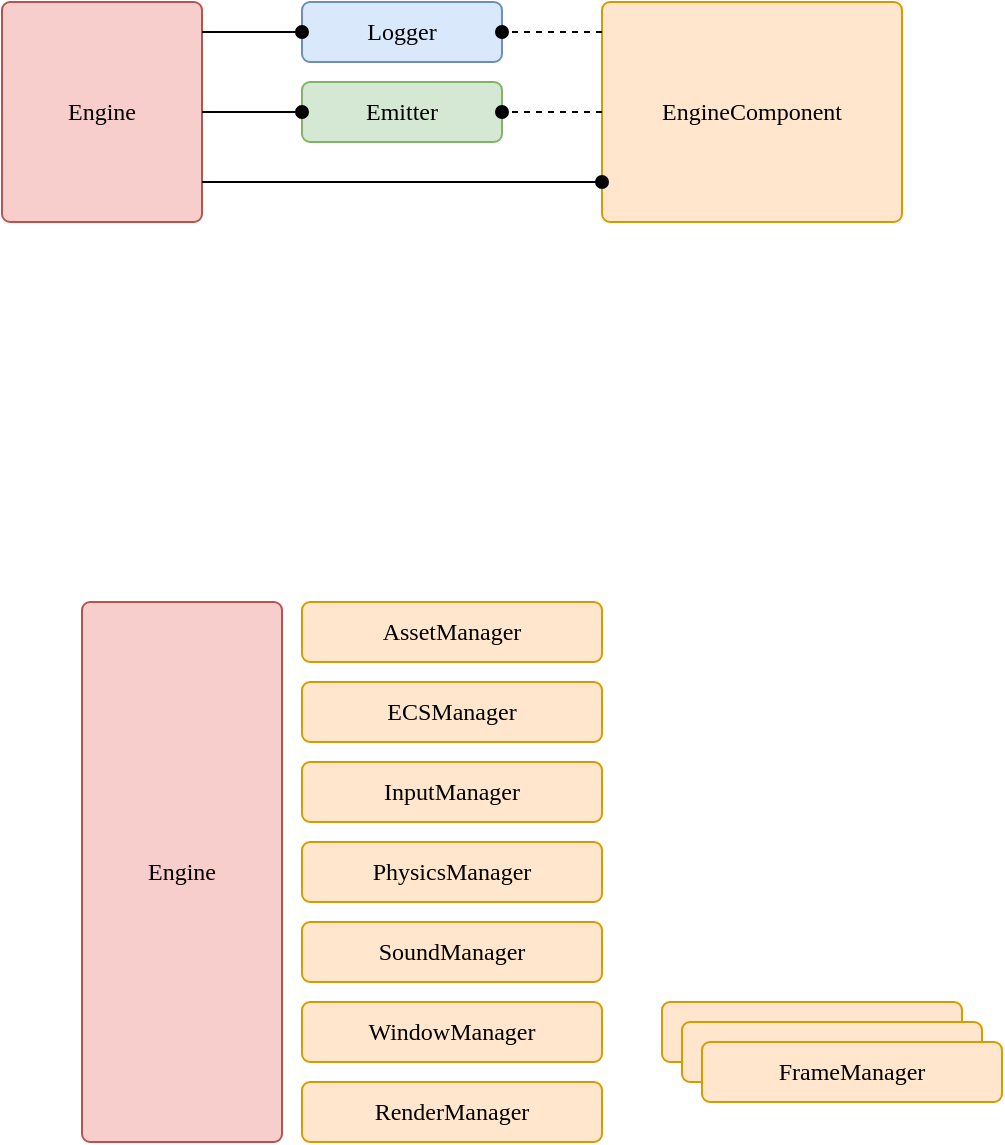 <mxfile version="21.2.8" type="device">
  <diagram name="Page-1" id="fsjDqacRQV7oY880uKDh">
    <mxGraphModel dx="568" dy="736" grid="1" gridSize="10" guides="1" tooltips="1" connect="1" arrows="1" fold="1" page="0" pageScale="1" pageWidth="850" pageHeight="1100" math="0" shadow="0">
      <root>
        <mxCell id="0" />
        <mxCell id="1" parent="0" />
        <mxCell id="njJQ0EzZRr9ED-4JYnl1-1" value="Engine" style="rounded=1;whiteSpace=wrap;html=1;fontFamily=Montserrat;fontSource=https%3A%2F%2Ffonts.googleapis.com%2Fcss%3Ffamily%3DMontserrat;absoluteArcSize=1;arcSize=8;fillColor=#f8cecc;strokeColor=#b85450;" parent="1" vertex="1">
          <mxGeometry x="340" y="200" width="100" height="270" as="geometry" />
        </mxCell>
        <mxCell id="njJQ0EzZRr9ED-4JYnl1-2" value="AssetManager" style="rounded=1;whiteSpace=wrap;html=1;fontFamily=Montserrat;fontSource=https%3A%2F%2Ffonts.googleapis.com%2Fcss%3Ffamily%3DMontserrat;absoluteArcSize=1;arcSize=8;fillColor=#ffe6cc;strokeColor=#d79b00;" parent="1" vertex="1">
          <mxGeometry x="450" y="200" width="150" height="30" as="geometry" />
        </mxCell>
        <mxCell id="njJQ0EzZRr9ED-4JYnl1-3" value="ECSManager" style="rounded=1;whiteSpace=wrap;html=1;fontFamily=Montserrat;fontSource=https%3A%2F%2Ffonts.googleapis.com%2Fcss%3Ffamily%3DMontserrat;absoluteArcSize=1;arcSize=8;fillColor=#ffe6cc;strokeColor=#d79b00;" parent="1" vertex="1">
          <mxGeometry x="450" y="240" width="150" height="30" as="geometry" />
        </mxCell>
        <mxCell id="njJQ0EzZRr9ED-4JYnl1-4" value="InputManager" style="rounded=1;whiteSpace=wrap;html=1;fontFamily=Montserrat;fontSource=https%3A%2F%2Ffonts.googleapis.com%2Fcss%3Ffamily%3DMontserrat;absoluteArcSize=1;arcSize=8;fillColor=#ffe6cc;strokeColor=#d79b00;" parent="1" vertex="1">
          <mxGeometry x="450" y="280" width="150" height="30" as="geometry" />
        </mxCell>
        <mxCell id="njJQ0EzZRr9ED-4JYnl1-5" value="PhysicsManager" style="rounded=1;whiteSpace=wrap;html=1;fontFamily=Montserrat;fontSource=https%3A%2F%2Ffonts.googleapis.com%2Fcss%3Ffamily%3DMontserrat;absoluteArcSize=1;arcSize=8;fillColor=#ffe6cc;strokeColor=#d79b00;" parent="1" vertex="1">
          <mxGeometry x="450" y="320" width="150" height="30" as="geometry" />
        </mxCell>
        <mxCell id="njJQ0EzZRr9ED-4JYnl1-6" value="SoundManager" style="rounded=1;whiteSpace=wrap;html=1;fontFamily=Montserrat;fontSource=https%3A%2F%2Ffonts.googleapis.com%2Fcss%3Ffamily%3DMontserrat;absoluteArcSize=1;arcSize=8;fillColor=#ffe6cc;strokeColor=#d79b00;" parent="1" vertex="1">
          <mxGeometry x="450" y="360" width="150" height="30" as="geometry" />
        </mxCell>
        <mxCell id="njJQ0EzZRr9ED-4JYnl1-7" value="WindowManager" style="rounded=1;whiteSpace=wrap;html=1;fontFamily=Montserrat;fontSource=https%3A%2F%2Ffonts.googleapis.com%2Fcss%3Ffamily%3DMontserrat;absoluteArcSize=1;arcSize=8;fillColor=#ffe6cc;strokeColor=#d79b00;" parent="1" vertex="1">
          <mxGeometry x="450" y="400" width="150" height="30" as="geometry" />
        </mxCell>
        <mxCell id="njJQ0EzZRr9ED-4JYnl1-8" value="RenderManager" style="rounded=1;whiteSpace=wrap;html=1;fontFamily=Montserrat;fontSource=https%3A%2F%2Ffonts.googleapis.com%2Fcss%3Ffamily%3DMontserrat;absoluteArcSize=1;arcSize=8;fillColor=#ffe6cc;strokeColor=#d79b00;" parent="1" vertex="1">
          <mxGeometry x="450" y="440" width="150" height="30" as="geometry" />
        </mxCell>
        <mxCell id="njJQ0EzZRr9ED-4JYnl1-9" value="Engine" style="rounded=1;whiteSpace=wrap;html=1;fontFamily=Montserrat;fontSource=https%3A%2F%2Ffonts.googleapis.com%2Fcss%3Ffamily%3DMontserrat;absoluteArcSize=1;arcSize=8;fillColor=#f8cecc;strokeColor=#b85450;" parent="1" vertex="1">
          <mxGeometry x="300" y="-100" width="100" height="110" as="geometry" />
        </mxCell>
        <mxCell id="njJQ0EzZRr9ED-4JYnl1-10" value="EngineComponent" style="rounded=1;whiteSpace=wrap;html=1;fontFamily=Montserrat;fontSource=https%3A%2F%2Ffonts.googleapis.com%2Fcss%3Ffamily%3DMontserrat;absoluteArcSize=1;arcSize=8;fillColor=#ffe6cc;strokeColor=#d79b00;" parent="1" vertex="1">
          <mxGeometry x="600" y="-100" width="150" height="110" as="geometry" />
        </mxCell>
        <mxCell id="njJQ0EzZRr9ED-4JYnl1-11" value="Emitter" style="rounded=1;whiteSpace=wrap;html=1;fontFamily=Montserrat;fontSource=https%3A%2F%2Ffonts.googleapis.com%2Fcss%3Ffamily%3DMontserrat;absoluteArcSize=1;arcSize=8;fillColor=#d5e8d4;strokeColor=#82b366;" parent="1" vertex="1">
          <mxGeometry x="450" y="-60" width="100" height="30" as="geometry" />
        </mxCell>
        <mxCell id="njJQ0EzZRr9ED-4JYnl1-12" value="Logger" style="rounded=1;whiteSpace=wrap;html=1;fontFamily=Montserrat;fontSource=https%3A%2F%2Ffonts.googleapis.com%2Fcss%3Ffamily%3DMontserrat;absoluteArcSize=1;arcSize=8;fillColor=#dae8fc;strokeColor=#6c8ebf;" parent="1" vertex="1">
          <mxGeometry x="450" y="-100" width="100" height="30" as="geometry" />
        </mxCell>
        <mxCell id="njJQ0EzZRr9ED-4JYnl1-19" style="edgeStyle=elbowEdgeStyle;shape=connector;rounded=0;orthogonalLoop=1;jettySize=auto;html=1;labelBackgroundColor=default;strokeColor=default;fontFamily=Helvetica;fontSize=11;fontColor=default;endArrow=oval;elbow=vertical;endFill=1;" parent="1" source="njJQ0EzZRr9ED-4JYnl1-9" target="njJQ0EzZRr9ED-4JYnl1-10" edge="1">
          <mxGeometry relative="1" as="geometry">
            <Array as="points">
              <mxPoint x="440" y="-10" />
            </Array>
          </mxGeometry>
        </mxCell>
        <mxCell id="njJQ0EzZRr9ED-4JYnl1-22" style="edgeStyle=elbowEdgeStyle;shape=connector;rounded=0;orthogonalLoop=1;jettySize=auto;elbow=vertical;html=1;labelBackgroundColor=default;strokeColor=default;fontFamily=Helvetica;fontSize=11;fontColor=default;endArrow=oval;endFill=1;" parent="1" source="njJQ0EzZRr9ED-4JYnl1-9" target="njJQ0EzZRr9ED-4JYnl1-11" edge="1">
          <mxGeometry relative="1" as="geometry" />
        </mxCell>
        <mxCell id="njJQ0EzZRr9ED-4JYnl1-23" style="edgeStyle=elbowEdgeStyle;shape=connector;rounded=0;orthogonalLoop=1;jettySize=auto;elbow=vertical;html=1;labelBackgroundColor=default;strokeColor=default;fontFamily=Helvetica;fontSize=11;fontColor=default;endArrow=oval;endFill=1;" parent="1" source="njJQ0EzZRr9ED-4JYnl1-9" target="njJQ0EzZRr9ED-4JYnl1-12" edge="1">
          <mxGeometry relative="1" as="geometry" />
        </mxCell>
        <mxCell id="njJQ0EzZRr9ED-4JYnl1-24" style="edgeStyle=elbowEdgeStyle;shape=connector;rounded=0;orthogonalLoop=1;jettySize=auto;elbow=vertical;html=1;labelBackgroundColor=default;strokeColor=default;fontFamily=Helvetica;fontSize=11;fontColor=default;endArrow=oval;endFill=1;dashed=1;" parent="1" source="njJQ0EzZRr9ED-4JYnl1-10" target="njJQ0EzZRr9ED-4JYnl1-11" edge="1">
          <mxGeometry relative="1" as="geometry" />
        </mxCell>
        <mxCell id="njJQ0EzZRr9ED-4JYnl1-25" style="edgeStyle=elbowEdgeStyle;shape=connector;rounded=0;orthogonalLoop=1;jettySize=auto;elbow=vertical;html=1;labelBackgroundColor=default;strokeColor=default;fontFamily=Helvetica;fontSize=11;fontColor=default;endArrow=oval;endFill=1;dashed=1;" parent="1" source="njJQ0EzZRr9ED-4JYnl1-10" target="njJQ0EzZRr9ED-4JYnl1-12" edge="1">
          <mxGeometry relative="1" as="geometry" />
        </mxCell>
        <mxCell id="cY_B4P1_SqbaMyudtBFb-1" value="Window" style="rounded=1;whiteSpace=wrap;html=1;fontFamily=Montserrat;fontSource=https%3A%2F%2Ffonts.googleapis.com%2Fcss%3Ffamily%3DMontserrat;absoluteArcSize=1;arcSize=8;fillColor=#ffe6cc;strokeColor=#d79b00;" vertex="1" parent="1">
          <mxGeometry x="630" y="400" width="150" height="30" as="geometry" />
        </mxCell>
        <mxCell id="cY_B4P1_SqbaMyudtBFb-2" value="Screen" style="rounded=1;whiteSpace=wrap;html=1;fontFamily=Montserrat;fontSource=https%3A%2F%2Ffonts.googleapis.com%2Fcss%3Ffamily%3DMontserrat;absoluteArcSize=1;arcSize=8;fillColor=#ffe6cc;strokeColor=#d79b00;" vertex="1" parent="1">
          <mxGeometry x="640" y="410" width="150" height="30" as="geometry" />
        </mxCell>
        <mxCell id="cY_B4P1_SqbaMyudtBFb-3" value="FrameManager" style="rounded=1;whiteSpace=wrap;html=1;fontFamily=Montserrat;fontSource=https%3A%2F%2Ffonts.googleapis.com%2Fcss%3Ffamily%3DMontserrat;absoluteArcSize=1;arcSize=8;fillColor=#ffe6cc;strokeColor=#d79b00;" vertex="1" parent="1">
          <mxGeometry x="650" y="420" width="150" height="30" as="geometry" />
        </mxCell>
      </root>
    </mxGraphModel>
  </diagram>
</mxfile>
